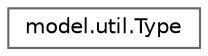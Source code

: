 digraph "Graphical Class Hierarchy"
{
 // LATEX_PDF_SIZE
  bgcolor="transparent";
  edge [fontname=Helvetica,fontsize=10,labelfontname=Helvetica,labelfontsize=10];
  node [fontname=Helvetica,fontsize=10,shape=box,height=0.2,width=0.4];
  rankdir="LR";
  Node0 [id="Node000000",label="model.util.Type",height=0.2,width=0.4,color="grey40", fillcolor="white", style="filled",URL="$enummodel_1_1util_1_1Type.html",tooltip="This enum represents the different types of pokémon and moves."];
}
